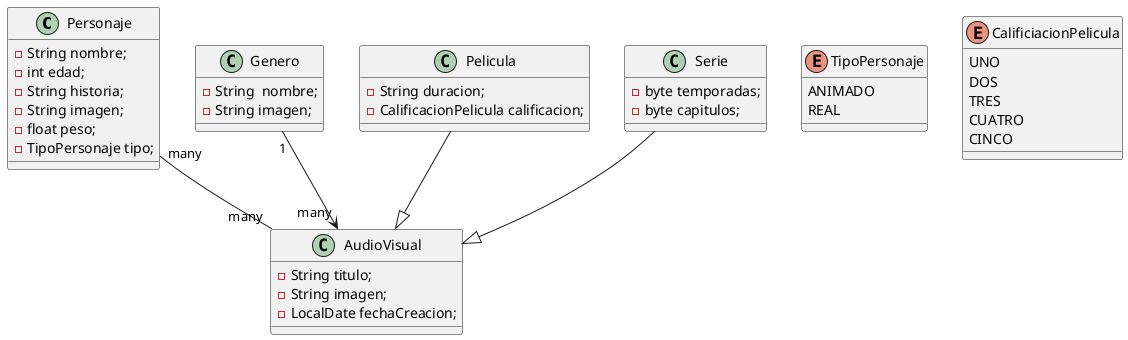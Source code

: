 @startuml
Personaje "many" -- "many" AudioVisual
Genero  "1" --> "many" AudioVisual
Pelicula  --|> AudioVisual
Serie     --|> AudioVisual
 class Personaje {
    - String nombre;
    - int edad;
    - String historia;
    - String imagen;
    - float peso;
    - TipoPersonaje tipo;
}

 class Genero {
     - String  nombre;
     - String imagen;
}

 class Pelicula {
    - String duracion;
    - CalificacionPelicula calificacion;
}
class Serie{
 - byte temporadas;
 - byte capitulos;
}


class AudioVisual {
    - String titulo;
    - String imagen;
    - LocalDate fechaCreacion;
}


enum TipoPersonaje {
    ANIMADO
    REAL
}

enum CalificiacionPelicula {
    UNO
    DOS
    TRES
    CUATRO
    CINCO
}


@enduml